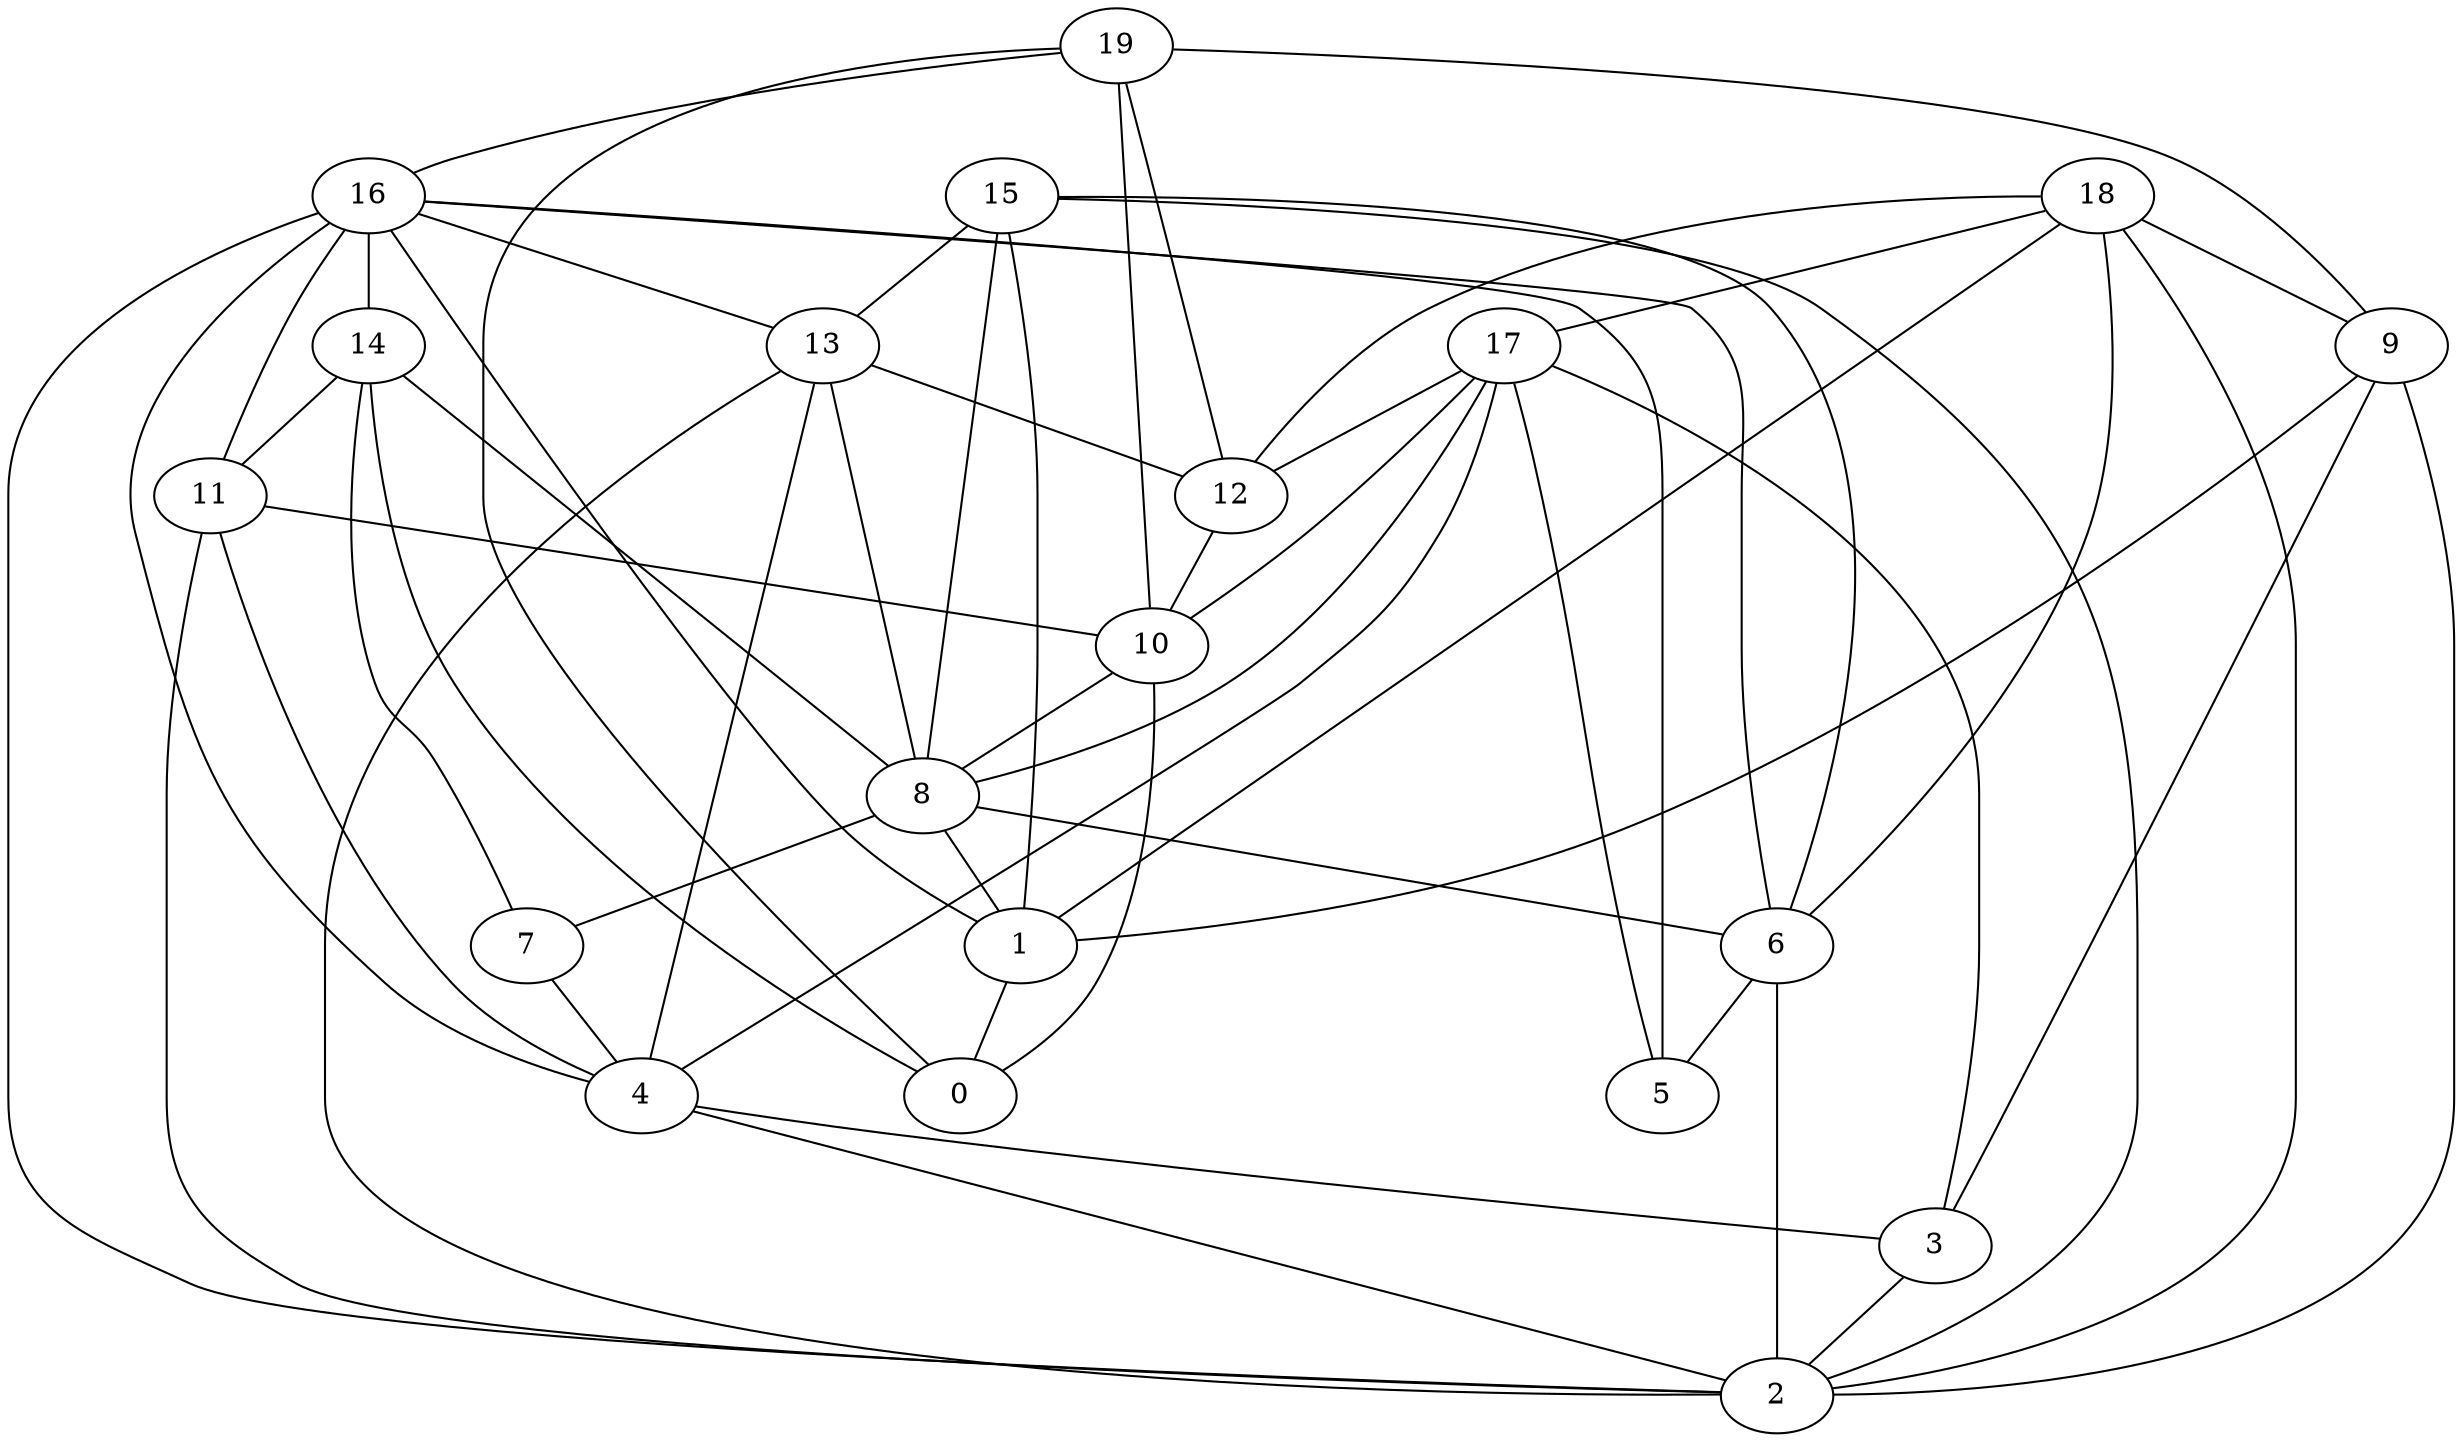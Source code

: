 digraph G {

subgraph G1 {
9 -> 3 [dir = none]
9 -> 2 [dir = none]
9 -> 1 [dir = none]
12 -> 10 [dir = none]
13 -> 4 [dir = none]
13 -> 12 [dir = none]
13 -> 8 [dir = none]
13 -> 2 [dir = none]
1 -> 0 [dir = none]
3 -> 2 [dir = none]
7 -> 4 [dir = none]
4 -> 2 [dir = none]
4 -> 3 [dir = none]
14 -> 7 [dir = none]
14 -> 8 [dir = none]
14 -> 11 [dir = none]
14 -> 0 [dir = none]
11 -> 2 [dir = none]
11 -> 4 [dir = none]
11 -> 10 [dir = none]
8 -> 6 [dir = none]
8 -> 7 [dir = none]
8 -> 1 [dir = none]
19 -> 12 [dir = none]
19 -> 10 [dir = none]
19 -> 0 [dir = none]
19 -> 9 [dir = none]
19 -> 16 [dir = none]
6 -> 5 [dir = none]
6 -> 2 [dir = none]
18 -> 2 [dir = none]
18 -> 1 [dir = none]
18 -> 17 [dir = none]
18 -> 9 [dir = none]
18 -> 6 [dir = none]
18 -> 12 [dir = none]
17 -> 4 [dir = none]
17 -> 8 [dir = none]
17 -> 3 [dir = none]
17 -> 10 [dir = none]
17 -> 5 [dir = none]
17 -> 12 [dir = none]
16 -> 11 [dir = none]
16 -> 5 [dir = none]
16 -> 14 [dir = none]
16 -> 1 [dir = none]
16 -> 13 [dir = none]
16 -> 4 [dir = none]
16 -> 6 [dir = none]
16 -> 2 [dir = none]
15 -> 8 [dir = none]
15 -> 2 [dir = none]
15 -> 6 [dir = none]
15 -> 13 [dir = none]
15 -> 1 [dir = none]
10 -> 0 [dir = none]
10 -> 8 [dir = none]
}

}
